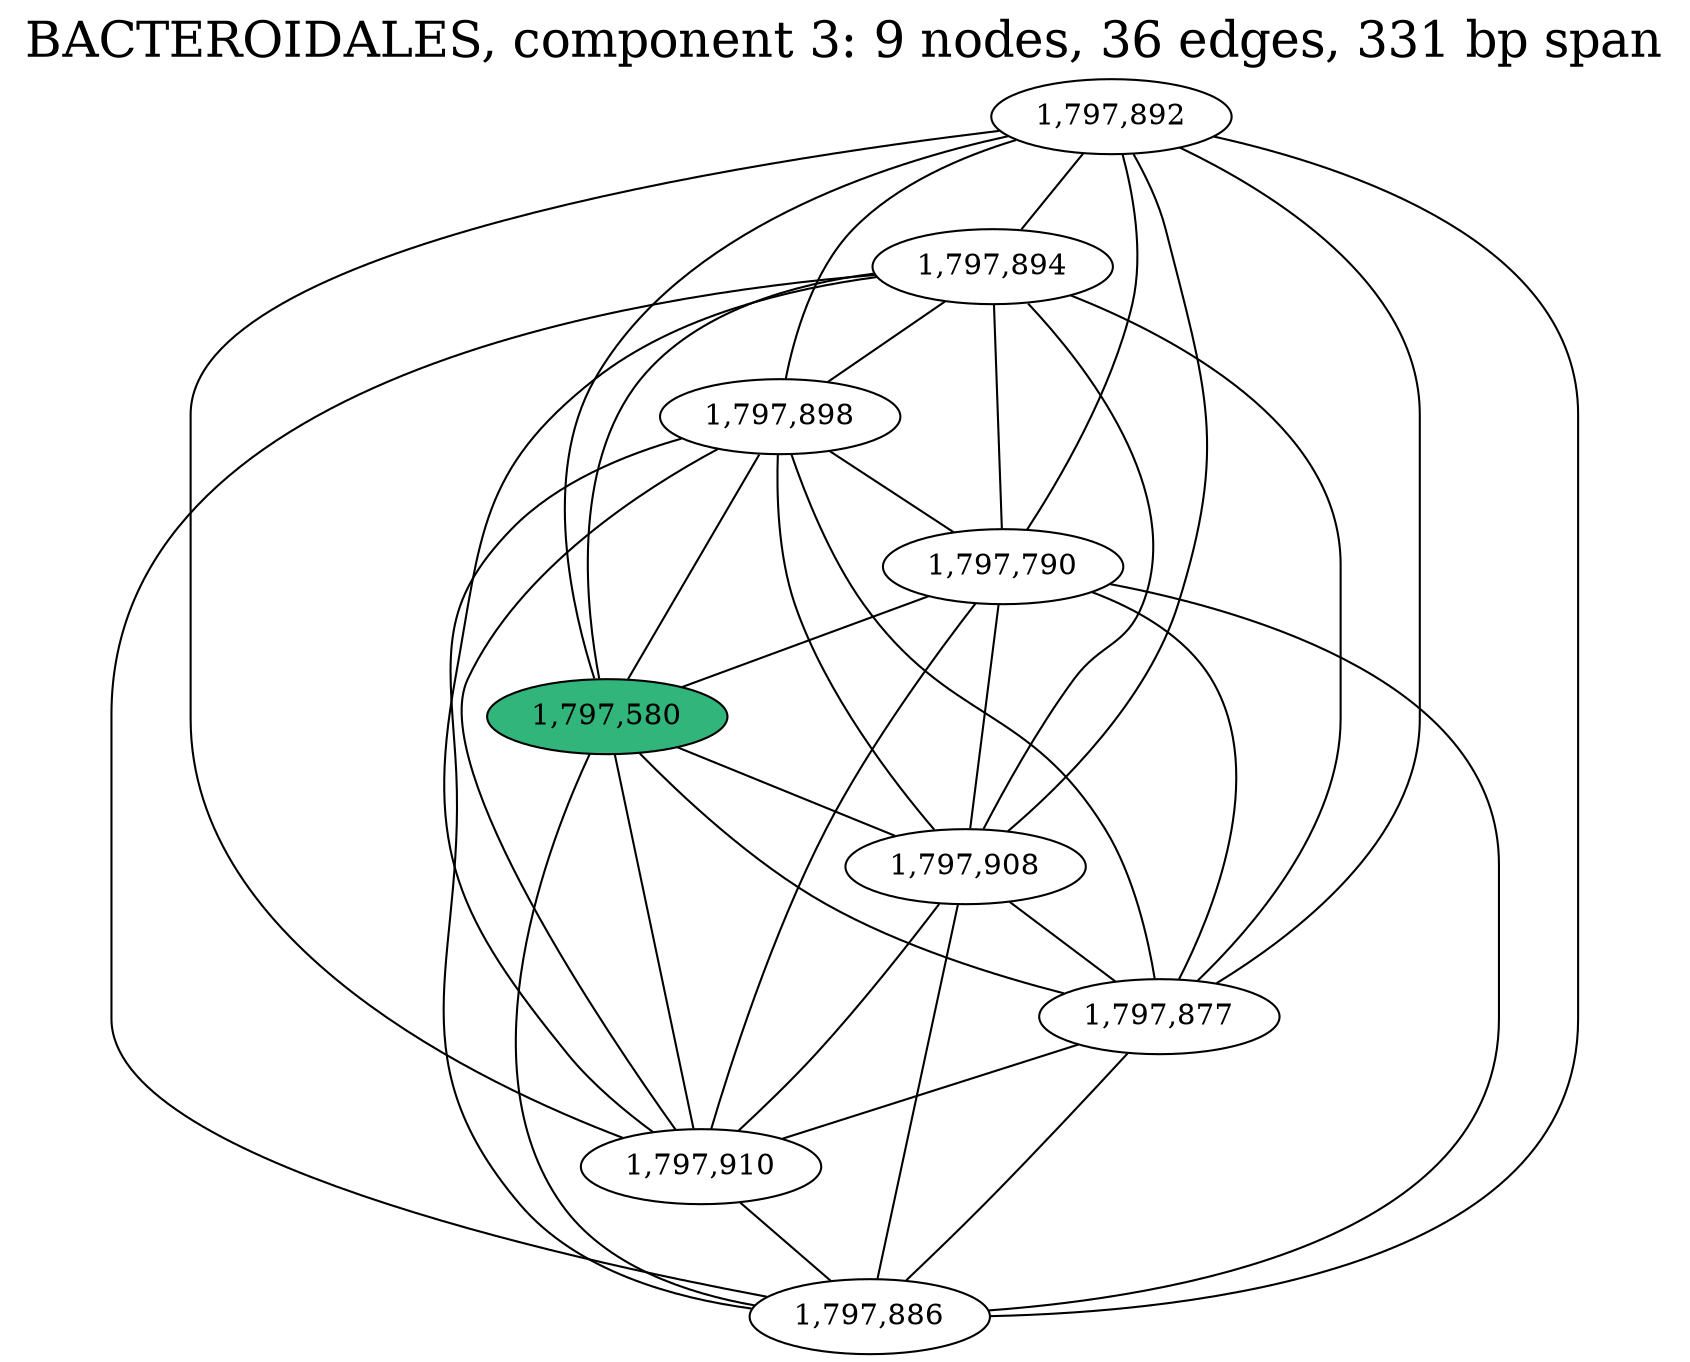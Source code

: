 graph BACTEROIDALES_cc3 {
	overlap="prism50";
	outputorder="edgesfirst";
	label="BACTEROIDALES, component 3: 9 nodes, 36 edges, 331 bp span";
	labelloc="t";
	fontsize=24;
	"1,797,892" [style="filled", fillcolor="#ffffff", fontcolor="#000000"];
	"1,797,894" [style="filled", fillcolor="#ffffff", fontcolor="#000000"];
	"1,797,898" [style="filled", fillcolor="#ffffff", fontcolor="#000000"];
	"1,797,790" [style="filled", fillcolor="#ffffff", fontcolor="#000000"];
	"1,797,580" [style="filled", fillcolor="#31b57b", fontcolor="#000000"];
	"1,797,908" [style="filled", fillcolor="#ffffff", fontcolor="#000000"];
	"1,797,877" [style="filled", fillcolor="#ffffff", fontcolor="#000000"];
	"1,797,910" [style="filled", fillcolor="#ffffff", fontcolor="#000000"];
	"1,797,886" [style="filled", fillcolor="#ffffff", fontcolor="#000000"];
	"1,797,892" -- "1,797,580";
	"1,797,892" -- "1,797,790";
	"1,797,892" -- "1,797,877";
	"1,797,892" -- "1,797,886";
	"1,797,892" -- "1,797,894";
	"1,797,892" -- "1,797,898";
	"1,797,892" -- "1,797,908";
	"1,797,892" -- "1,797,910";
	"1,797,894" -- "1,797,580";
	"1,797,894" -- "1,797,790";
	"1,797,894" -- "1,797,877";
	"1,797,894" -- "1,797,886";
	"1,797,894" -- "1,797,898";
	"1,797,894" -- "1,797,908";
	"1,797,894" -- "1,797,910";
	"1,797,898" -- "1,797,580";
	"1,797,898" -- "1,797,790";
	"1,797,898" -- "1,797,877";
	"1,797,898" -- "1,797,886";
	"1,797,898" -- "1,797,908";
	"1,797,898" -- "1,797,910";
	"1,797,790" -- "1,797,580";
	"1,797,790" -- "1,797,877";
	"1,797,790" -- "1,797,886";
	"1,797,790" -- "1,797,908";
	"1,797,790" -- "1,797,910";
	"1,797,580" -- "1,797,877";
	"1,797,580" -- "1,797,886";
	"1,797,580" -- "1,797,908";
	"1,797,580" -- "1,797,910";
	"1,797,908" -- "1,797,877";
	"1,797,908" -- "1,797,886";
	"1,797,908" -- "1,797,910";
	"1,797,877" -- "1,797,886";
	"1,797,877" -- "1,797,910";
	"1,797,910" -- "1,797,886";
}
